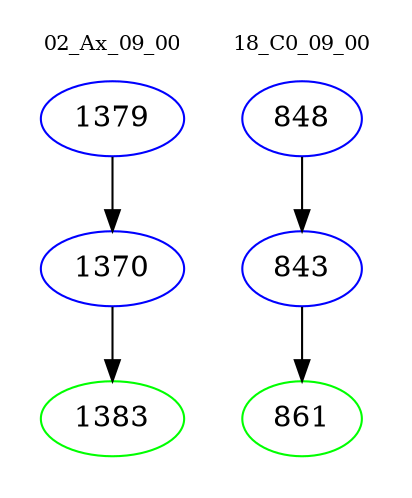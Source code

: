digraph{
subgraph cluster_0 {
color = white
label = "02_Ax_09_00";
fontsize=10;
T0_1379 [label="1379", color="blue"]
T0_1379 -> T0_1370 [color="black"]
T0_1370 [label="1370", color="blue"]
T0_1370 -> T0_1383 [color="black"]
T0_1383 [label="1383", color="green"]
}
subgraph cluster_1 {
color = white
label = "18_C0_09_00";
fontsize=10;
T1_848 [label="848", color="blue"]
T1_848 -> T1_843 [color="black"]
T1_843 [label="843", color="blue"]
T1_843 -> T1_861 [color="black"]
T1_861 [label="861", color="green"]
}
}
